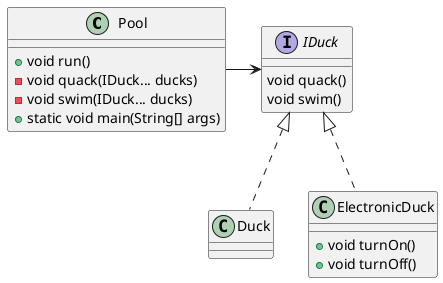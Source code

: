@startuml
class Pool{
    + void run()
    - void quack(IDuck... ducks)
    - void swim(IDuck... ducks)
    + static void main(String[] args)
}

interface IDuck
{
    void quack()
    void swim()
}

class Duck implements IDuck{}

class ElectronicDuck implements IDuck
{
    + void turnOn()
    + void turnOff()
}

Pool -> IDuck
@enduml